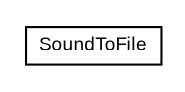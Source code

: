 #!/usr/local/bin/dot
#
# Class diagram 
# Generated by UmlGraph version 4.6 (http://www.spinellis.gr/sw/umlgraph)
#

digraph G {
	edge [fontname="arial",fontsize=10,labelfontname="arial",labelfontsize=10];
	node [fontname="arial",fontsize=10,shape=plaintext];
	// com.octo.captcha.engine.sound.utils.SoundToFile
	c2624 [label=<<table border="0" cellborder="1" cellspacing="0" cellpadding="2" port="p" href="./SoundToFile.html">
		<tr><td><table border="0" cellspacing="0" cellpadding="1">
			<tr><td> SoundToFile </td></tr>
		</table></td></tr>
		</table>>, fontname="arial", fontcolor="black", fontsize=9.0];
}

